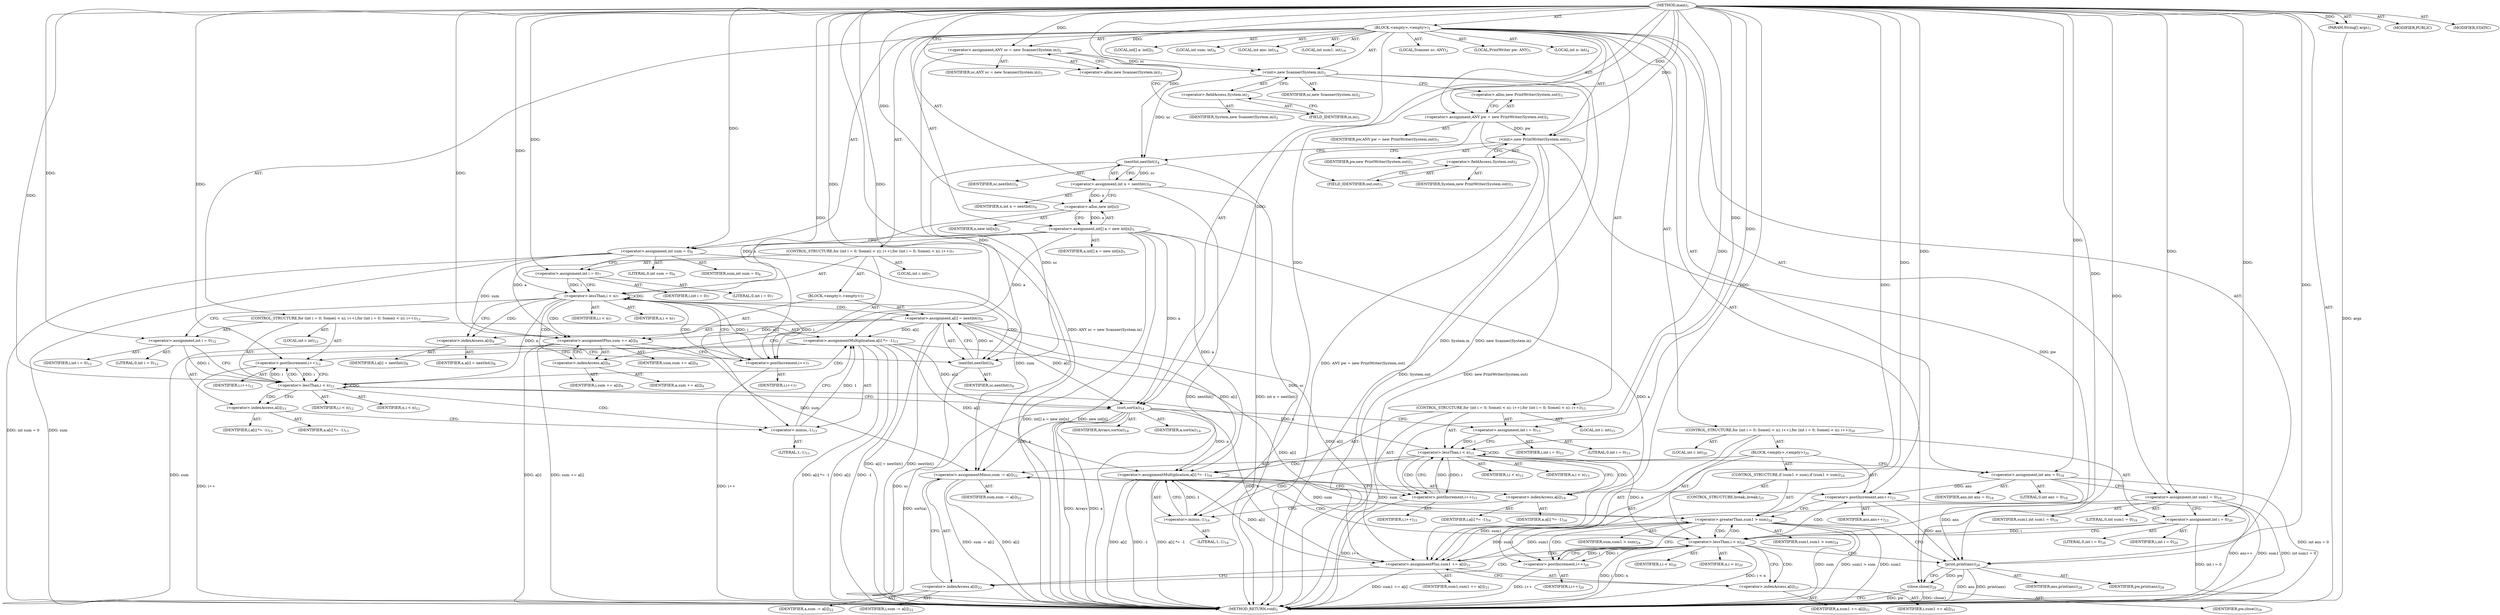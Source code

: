digraph "main" {  
"21" [label = <(METHOD,main)<SUB>1</SUB>> ]
"22" [label = <(PARAM,String[] args)<SUB>1</SUB>> ]
"23" [label = <(BLOCK,&lt;empty&gt;,&lt;empty&gt;)<SUB>1</SUB>> ]
"4" [label = <(LOCAL,Scanner sc: ANY)<SUB>2</SUB>> ]
"24" [label = <(&lt;operator&gt;.assignment,ANY sc = new Scanner(System.in))<SUB>2</SUB>> ]
"25" [label = <(IDENTIFIER,sc,ANY sc = new Scanner(System.in))<SUB>2</SUB>> ]
"26" [label = <(&lt;operator&gt;.alloc,new Scanner(System.in))<SUB>2</SUB>> ]
"27" [label = <(&lt;init&gt;,new Scanner(System.in))<SUB>2</SUB>> ]
"3" [label = <(IDENTIFIER,sc,new Scanner(System.in))<SUB>2</SUB>> ]
"28" [label = <(&lt;operator&gt;.fieldAccess,System.in)<SUB>2</SUB>> ]
"29" [label = <(IDENTIFIER,System,new Scanner(System.in))<SUB>2</SUB>> ]
"30" [label = <(FIELD_IDENTIFIER,in,in)<SUB>2</SUB>> ]
"6" [label = <(LOCAL,PrintWriter pw: ANY)<SUB>3</SUB>> ]
"31" [label = <(&lt;operator&gt;.assignment,ANY pw = new PrintWriter(System.out))<SUB>3</SUB>> ]
"32" [label = <(IDENTIFIER,pw,ANY pw = new PrintWriter(System.out))<SUB>3</SUB>> ]
"33" [label = <(&lt;operator&gt;.alloc,new PrintWriter(System.out))<SUB>3</SUB>> ]
"34" [label = <(&lt;init&gt;,new PrintWriter(System.out))<SUB>3</SUB>> ]
"5" [label = <(IDENTIFIER,pw,new PrintWriter(System.out))<SUB>3</SUB>> ]
"35" [label = <(&lt;operator&gt;.fieldAccess,System.out)<SUB>3</SUB>> ]
"36" [label = <(IDENTIFIER,System,new PrintWriter(System.out))<SUB>3</SUB>> ]
"37" [label = <(FIELD_IDENTIFIER,out,out)<SUB>3</SUB>> ]
"38" [label = <(LOCAL,int n: int)<SUB>4</SUB>> ]
"39" [label = <(&lt;operator&gt;.assignment,int n = nextInt())<SUB>4</SUB>> ]
"40" [label = <(IDENTIFIER,n,int n = nextInt())<SUB>4</SUB>> ]
"41" [label = <(nextInt,nextInt())<SUB>4</SUB>> ]
"42" [label = <(IDENTIFIER,sc,nextInt())<SUB>4</SUB>> ]
"43" [label = <(LOCAL,int[] a: int[])<SUB>5</SUB>> ]
"44" [label = <(&lt;operator&gt;.assignment,int[] a = new int[n])<SUB>5</SUB>> ]
"45" [label = <(IDENTIFIER,a,int[] a = new int[n])<SUB>5</SUB>> ]
"46" [label = <(&lt;operator&gt;.alloc,new int[n])> ]
"47" [label = <(IDENTIFIER,n,new int[n])<SUB>5</SUB>> ]
"48" [label = <(LOCAL,int sum: int)<SUB>6</SUB>> ]
"49" [label = <(&lt;operator&gt;.assignment,int sum = 0)<SUB>6</SUB>> ]
"50" [label = <(IDENTIFIER,sum,int sum = 0)<SUB>6</SUB>> ]
"51" [label = <(LITERAL,0,int sum = 0)<SUB>6</SUB>> ]
"52" [label = <(CONTROL_STRUCTURE,for (int i = 0; Some(i &lt; n); i++),for (int i = 0; Some(i &lt; n); i++))<SUB>7</SUB>> ]
"53" [label = <(LOCAL,int i: int)<SUB>7</SUB>> ]
"54" [label = <(&lt;operator&gt;.assignment,int i = 0)<SUB>7</SUB>> ]
"55" [label = <(IDENTIFIER,i,int i = 0)<SUB>7</SUB>> ]
"56" [label = <(LITERAL,0,int i = 0)<SUB>7</SUB>> ]
"57" [label = <(&lt;operator&gt;.lessThan,i &lt; n)<SUB>7</SUB>> ]
"58" [label = <(IDENTIFIER,i,i &lt; n)<SUB>7</SUB>> ]
"59" [label = <(IDENTIFIER,n,i &lt; n)<SUB>7</SUB>> ]
"60" [label = <(&lt;operator&gt;.postIncrement,i++)<SUB>7</SUB>> ]
"61" [label = <(IDENTIFIER,i,i++)<SUB>7</SUB>> ]
"62" [label = <(BLOCK,&lt;empty&gt;,&lt;empty&gt;)<SUB>7</SUB>> ]
"63" [label = <(&lt;operator&gt;.assignment,a[i] = nextInt())<SUB>8</SUB>> ]
"64" [label = <(&lt;operator&gt;.indexAccess,a[i])<SUB>8</SUB>> ]
"65" [label = <(IDENTIFIER,a,a[i] = nextInt())<SUB>8</SUB>> ]
"66" [label = <(IDENTIFIER,i,a[i] = nextInt())<SUB>8</SUB>> ]
"67" [label = <(nextInt,nextInt())<SUB>8</SUB>> ]
"68" [label = <(IDENTIFIER,sc,nextInt())<SUB>8</SUB>> ]
"69" [label = <(&lt;operator&gt;.assignmentPlus,sum += a[i])<SUB>9</SUB>> ]
"70" [label = <(IDENTIFIER,sum,sum += a[i])<SUB>9</SUB>> ]
"71" [label = <(&lt;operator&gt;.indexAccess,a[i])<SUB>9</SUB>> ]
"72" [label = <(IDENTIFIER,a,sum += a[i])<SUB>9</SUB>> ]
"73" [label = <(IDENTIFIER,i,sum += a[i])<SUB>9</SUB>> ]
"74" [label = <(CONTROL_STRUCTURE,for (int i = 0; Some(i &lt; n); i++),for (int i = 0; Some(i &lt; n); i++))<SUB>12</SUB>> ]
"75" [label = <(LOCAL,int i: int)<SUB>12</SUB>> ]
"76" [label = <(&lt;operator&gt;.assignment,int i = 0)<SUB>12</SUB>> ]
"77" [label = <(IDENTIFIER,i,int i = 0)<SUB>12</SUB>> ]
"78" [label = <(LITERAL,0,int i = 0)<SUB>12</SUB>> ]
"79" [label = <(&lt;operator&gt;.lessThan,i &lt; n)<SUB>12</SUB>> ]
"80" [label = <(IDENTIFIER,i,i &lt; n)<SUB>12</SUB>> ]
"81" [label = <(IDENTIFIER,n,i &lt; n)<SUB>12</SUB>> ]
"82" [label = <(&lt;operator&gt;.postIncrement,i++)<SUB>12</SUB>> ]
"83" [label = <(IDENTIFIER,i,i++)<SUB>12</SUB>> ]
"84" [label = <(&lt;operator&gt;.assignmentMultiplication,a[i] *= -1)<SUB>13</SUB>> ]
"85" [label = <(&lt;operator&gt;.indexAccess,a[i])<SUB>13</SUB>> ]
"86" [label = <(IDENTIFIER,a,a[i] *= -1)<SUB>13</SUB>> ]
"87" [label = <(IDENTIFIER,i,a[i] *= -1)<SUB>13</SUB>> ]
"88" [label = <(&lt;operator&gt;.minus,-1)<SUB>13</SUB>> ]
"89" [label = <(LITERAL,1,-1)<SUB>13</SUB>> ]
"90" [label = <(sort,sort(a))<SUB>14</SUB>> ]
"91" [label = <(IDENTIFIER,Arrays,sort(a))<SUB>14</SUB>> ]
"92" [label = <(IDENTIFIER,a,sort(a))<SUB>14</SUB>> ]
"93" [label = <(CONTROL_STRUCTURE,for (int i = 0; Some(i &lt; n); i++),for (int i = 0; Some(i &lt; n); i++))<SUB>15</SUB>> ]
"94" [label = <(LOCAL,int i: int)<SUB>15</SUB>> ]
"95" [label = <(&lt;operator&gt;.assignment,int i = 0)<SUB>15</SUB>> ]
"96" [label = <(IDENTIFIER,i,int i = 0)<SUB>15</SUB>> ]
"97" [label = <(LITERAL,0,int i = 0)<SUB>15</SUB>> ]
"98" [label = <(&lt;operator&gt;.lessThan,i &lt; n)<SUB>15</SUB>> ]
"99" [label = <(IDENTIFIER,i,i &lt; n)<SUB>15</SUB>> ]
"100" [label = <(IDENTIFIER,n,i &lt; n)<SUB>15</SUB>> ]
"101" [label = <(&lt;operator&gt;.postIncrement,i++)<SUB>15</SUB>> ]
"102" [label = <(IDENTIFIER,i,i++)<SUB>15</SUB>> ]
"103" [label = <(&lt;operator&gt;.assignmentMultiplication,a[i] *= -1)<SUB>16</SUB>> ]
"104" [label = <(&lt;operator&gt;.indexAccess,a[i])<SUB>16</SUB>> ]
"105" [label = <(IDENTIFIER,a,a[i] *= -1)<SUB>16</SUB>> ]
"106" [label = <(IDENTIFIER,i,a[i] *= -1)<SUB>16</SUB>> ]
"107" [label = <(&lt;operator&gt;.minus,-1)<SUB>16</SUB>> ]
"108" [label = <(LITERAL,1,-1)<SUB>16</SUB>> ]
"109" [label = <(LOCAL,int ans: int)<SUB>18</SUB>> ]
"110" [label = <(&lt;operator&gt;.assignment,int ans = 0)<SUB>18</SUB>> ]
"111" [label = <(IDENTIFIER,ans,int ans = 0)<SUB>18</SUB>> ]
"112" [label = <(LITERAL,0,int ans = 0)<SUB>18</SUB>> ]
"113" [label = <(LOCAL,int sum1: int)<SUB>19</SUB>> ]
"114" [label = <(&lt;operator&gt;.assignment,int sum1 = 0)<SUB>19</SUB>> ]
"115" [label = <(IDENTIFIER,sum1,int sum1 = 0)<SUB>19</SUB>> ]
"116" [label = <(LITERAL,0,int sum1 = 0)<SUB>19</SUB>> ]
"117" [label = <(CONTROL_STRUCTURE,for (int i = 0; Some(i &lt; n); i++),for (int i = 0; Some(i &lt; n); i++))<SUB>20</SUB>> ]
"118" [label = <(LOCAL,int i: int)<SUB>20</SUB>> ]
"119" [label = <(&lt;operator&gt;.assignment,int i = 0)<SUB>20</SUB>> ]
"120" [label = <(IDENTIFIER,i,int i = 0)<SUB>20</SUB>> ]
"121" [label = <(LITERAL,0,int i = 0)<SUB>20</SUB>> ]
"122" [label = <(&lt;operator&gt;.lessThan,i &lt; n)<SUB>20</SUB>> ]
"123" [label = <(IDENTIFIER,i,i &lt; n)<SUB>20</SUB>> ]
"124" [label = <(IDENTIFIER,n,i &lt; n)<SUB>20</SUB>> ]
"125" [label = <(&lt;operator&gt;.postIncrement,i++)<SUB>20</SUB>> ]
"126" [label = <(IDENTIFIER,i,i++)<SUB>20</SUB>> ]
"127" [label = <(BLOCK,&lt;empty&gt;,&lt;empty&gt;)<SUB>20</SUB>> ]
"128" [label = <(&lt;operator&gt;.assignmentPlus,sum1 += a[i])<SUB>21</SUB>> ]
"129" [label = <(IDENTIFIER,sum1,sum1 += a[i])<SUB>21</SUB>> ]
"130" [label = <(&lt;operator&gt;.indexAccess,a[i])<SUB>21</SUB>> ]
"131" [label = <(IDENTIFIER,a,sum1 += a[i])<SUB>21</SUB>> ]
"132" [label = <(IDENTIFIER,i,sum1 += a[i])<SUB>21</SUB>> ]
"133" [label = <(&lt;operator&gt;.assignmentMinus,sum -= a[i])<SUB>22</SUB>> ]
"134" [label = <(IDENTIFIER,sum,sum -= a[i])<SUB>22</SUB>> ]
"135" [label = <(&lt;operator&gt;.indexAccess,a[i])<SUB>22</SUB>> ]
"136" [label = <(IDENTIFIER,a,sum -= a[i])<SUB>22</SUB>> ]
"137" [label = <(IDENTIFIER,i,sum -= a[i])<SUB>22</SUB>> ]
"138" [label = <(&lt;operator&gt;.postIncrement,ans++)<SUB>23</SUB>> ]
"139" [label = <(IDENTIFIER,ans,ans++)<SUB>23</SUB>> ]
"140" [label = <(CONTROL_STRUCTURE,if (sum1 &gt; sum),if (sum1 &gt; sum))<SUB>24</SUB>> ]
"141" [label = <(&lt;operator&gt;.greaterThan,sum1 &gt; sum)<SUB>24</SUB>> ]
"142" [label = <(IDENTIFIER,sum1,sum1 &gt; sum)<SUB>24</SUB>> ]
"143" [label = <(IDENTIFIER,sum,sum1 &gt; sum)<SUB>24</SUB>> ]
"144" [label = <(CONTROL_STRUCTURE,break;,break;)<SUB>25</SUB>> ]
"145" [label = <(print,print(ans))<SUB>28</SUB>> ]
"146" [label = <(IDENTIFIER,pw,print(ans))<SUB>28</SUB>> ]
"147" [label = <(IDENTIFIER,ans,print(ans))<SUB>28</SUB>> ]
"148" [label = <(close,close())<SUB>29</SUB>> ]
"149" [label = <(IDENTIFIER,pw,close())<SUB>29</SUB>> ]
"150" [label = <(MODIFIER,PUBLIC)> ]
"151" [label = <(MODIFIER,STATIC)> ]
"152" [label = <(METHOD_RETURN,void)<SUB>1</SUB>> ]
  "21" -> "22"  [ label = "AST: "] 
  "21" -> "23"  [ label = "AST: "] 
  "21" -> "150"  [ label = "AST: "] 
  "21" -> "151"  [ label = "AST: "] 
  "21" -> "152"  [ label = "AST: "] 
  "23" -> "4"  [ label = "AST: "] 
  "23" -> "24"  [ label = "AST: "] 
  "23" -> "27"  [ label = "AST: "] 
  "23" -> "6"  [ label = "AST: "] 
  "23" -> "31"  [ label = "AST: "] 
  "23" -> "34"  [ label = "AST: "] 
  "23" -> "38"  [ label = "AST: "] 
  "23" -> "39"  [ label = "AST: "] 
  "23" -> "43"  [ label = "AST: "] 
  "23" -> "44"  [ label = "AST: "] 
  "23" -> "48"  [ label = "AST: "] 
  "23" -> "49"  [ label = "AST: "] 
  "23" -> "52"  [ label = "AST: "] 
  "23" -> "74"  [ label = "AST: "] 
  "23" -> "90"  [ label = "AST: "] 
  "23" -> "93"  [ label = "AST: "] 
  "23" -> "109"  [ label = "AST: "] 
  "23" -> "110"  [ label = "AST: "] 
  "23" -> "113"  [ label = "AST: "] 
  "23" -> "114"  [ label = "AST: "] 
  "23" -> "117"  [ label = "AST: "] 
  "23" -> "145"  [ label = "AST: "] 
  "23" -> "148"  [ label = "AST: "] 
  "24" -> "25"  [ label = "AST: "] 
  "24" -> "26"  [ label = "AST: "] 
  "27" -> "3"  [ label = "AST: "] 
  "27" -> "28"  [ label = "AST: "] 
  "28" -> "29"  [ label = "AST: "] 
  "28" -> "30"  [ label = "AST: "] 
  "31" -> "32"  [ label = "AST: "] 
  "31" -> "33"  [ label = "AST: "] 
  "34" -> "5"  [ label = "AST: "] 
  "34" -> "35"  [ label = "AST: "] 
  "35" -> "36"  [ label = "AST: "] 
  "35" -> "37"  [ label = "AST: "] 
  "39" -> "40"  [ label = "AST: "] 
  "39" -> "41"  [ label = "AST: "] 
  "41" -> "42"  [ label = "AST: "] 
  "44" -> "45"  [ label = "AST: "] 
  "44" -> "46"  [ label = "AST: "] 
  "46" -> "47"  [ label = "AST: "] 
  "49" -> "50"  [ label = "AST: "] 
  "49" -> "51"  [ label = "AST: "] 
  "52" -> "53"  [ label = "AST: "] 
  "52" -> "54"  [ label = "AST: "] 
  "52" -> "57"  [ label = "AST: "] 
  "52" -> "60"  [ label = "AST: "] 
  "52" -> "62"  [ label = "AST: "] 
  "54" -> "55"  [ label = "AST: "] 
  "54" -> "56"  [ label = "AST: "] 
  "57" -> "58"  [ label = "AST: "] 
  "57" -> "59"  [ label = "AST: "] 
  "60" -> "61"  [ label = "AST: "] 
  "62" -> "63"  [ label = "AST: "] 
  "62" -> "69"  [ label = "AST: "] 
  "63" -> "64"  [ label = "AST: "] 
  "63" -> "67"  [ label = "AST: "] 
  "64" -> "65"  [ label = "AST: "] 
  "64" -> "66"  [ label = "AST: "] 
  "67" -> "68"  [ label = "AST: "] 
  "69" -> "70"  [ label = "AST: "] 
  "69" -> "71"  [ label = "AST: "] 
  "71" -> "72"  [ label = "AST: "] 
  "71" -> "73"  [ label = "AST: "] 
  "74" -> "75"  [ label = "AST: "] 
  "74" -> "76"  [ label = "AST: "] 
  "74" -> "79"  [ label = "AST: "] 
  "74" -> "82"  [ label = "AST: "] 
  "74" -> "84"  [ label = "AST: "] 
  "76" -> "77"  [ label = "AST: "] 
  "76" -> "78"  [ label = "AST: "] 
  "79" -> "80"  [ label = "AST: "] 
  "79" -> "81"  [ label = "AST: "] 
  "82" -> "83"  [ label = "AST: "] 
  "84" -> "85"  [ label = "AST: "] 
  "84" -> "88"  [ label = "AST: "] 
  "85" -> "86"  [ label = "AST: "] 
  "85" -> "87"  [ label = "AST: "] 
  "88" -> "89"  [ label = "AST: "] 
  "90" -> "91"  [ label = "AST: "] 
  "90" -> "92"  [ label = "AST: "] 
  "93" -> "94"  [ label = "AST: "] 
  "93" -> "95"  [ label = "AST: "] 
  "93" -> "98"  [ label = "AST: "] 
  "93" -> "101"  [ label = "AST: "] 
  "93" -> "103"  [ label = "AST: "] 
  "95" -> "96"  [ label = "AST: "] 
  "95" -> "97"  [ label = "AST: "] 
  "98" -> "99"  [ label = "AST: "] 
  "98" -> "100"  [ label = "AST: "] 
  "101" -> "102"  [ label = "AST: "] 
  "103" -> "104"  [ label = "AST: "] 
  "103" -> "107"  [ label = "AST: "] 
  "104" -> "105"  [ label = "AST: "] 
  "104" -> "106"  [ label = "AST: "] 
  "107" -> "108"  [ label = "AST: "] 
  "110" -> "111"  [ label = "AST: "] 
  "110" -> "112"  [ label = "AST: "] 
  "114" -> "115"  [ label = "AST: "] 
  "114" -> "116"  [ label = "AST: "] 
  "117" -> "118"  [ label = "AST: "] 
  "117" -> "119"  [ label = "AST: "] 
  "117" -> "122"  [ label = "AST: "] 
  "117" -> "125"  [ label = "AST: "] 
  "117" -> "127"  [ label = "AST: "] 
  "119" -> "120"  [ label = "AST: "] 
  "119" -> "121"  [ label = "AST: "] 
  "122" -> "123"  [ label = "AST: "] 
  "122" -> "124"  [ label = "AST: "] 
  "125" -> "126"  [ label = "AST: "] 
  "127" -> "128"  [ label = "AST: "] 
  "127" -> "133"  [ label = "AST: "] 
  "127" -> "138"  [ label = "AST: "] 
  "127" -> "140"  [ label = "AST: "] 
  "128" -> "129"  [ label = "AST: "] 
  "128" -> "130"  [ label = "AST: "] 
  "130" -> "131"  [ label = "AST: "] 
  "130" -> "132"  [ label = "AST: "] 
  "133" -> "134"  [ label = "AST: "] 
  "133" -> "135"  [ label = "AST: "] 
  "135" -> "136"  [ label = "AST: "] 
  "135" -> "137"  [ label = "AST: "] 
  "138" -> "139"  [ label = "AST: "] 
  "140" -> "141"  [ label = "AST: "] 
  "140" -> "144"  [ label = "AST: "] 
  "141" -> "142"  [ label = "AST: "] 
  "141" -> "143"  [ label = "AST: "] 
  "145" -> "146"  [ label = "AST: "] 
  "145" -> "147"  [ label = "AST: "] 
  "148" -> "149"  [ label = "AST: "] 
  "24" -> "30"  [ label = "CFG: "] 
  "27" -> "33"  [ label = "CFG: "] 
  "31" -> "37"  [ label = "CFG: "] 
  "34" -> "41"  [ label = "CFG: "] 
  "39" -> "46"  [ label = "CFG: "] 
  "44" -> "49"  [ label = "CFG: "] 
  "49" -> "54"  [ label = "CFG: "] 
  "90" -> "95"  [ label = "CFG: "] 
  "110" -> "114"  [ label = "CFG: "] 
  "114" -> "119"  [ label = "CFG: "] 
  "145" -> "148"  [ label = "CFG: "] 
  "148" -> "152"  [ label = "CFG: "] 
  "26" -> "24"  [ label = "CFG: "] 
  "28" -> "27"  [ label = "CFG: "] 
  "33" -> "31"  [ label = "CFG: "] 
  "35" -> "34"  [ label = "CFG: "] 
  "41" -> "39"  [ label = "CFG: "] 
  "46" -> "44"  [ label = "CFG: "] 
  "54" -> "57"  [ label = "CFG: "] 
  "57" -> "64"  [ label = "CFG: "] 
  "57" -> "76"  [ label = "CFG: "] 
  "60" -> "57"  [ label = "CFG: "] 
  "76" -> "79"  [ label = "CFG: "] 
  "79" -> "85"  [ label = "CFG: "] 
  "79" -> "90"  [ label = "CFG: "] 
  "82" -> "79"  [ label = "CFG: "] 
  "84" -> "82"  [ label = "CFG: "] 
  "95" -> "98"  [ label = "CFG: "] 
  "98" -> "104"  [ label = "CFG: "] 
  "98" -> "110"  [ label = "CFG: "] 
  "101" -> "98"  [ label = "CFG: "] 
  "103" -> "101"  [ label = "CFG: "] 
  "119" -> "122"  [ label = "CFG: "] 
  "122" -> "130"  [ label = "CFG: "] 
  "122" -> "145"  [ label = "CFG: "] 
  "125" -> "122"  [ label = "CFG: "] 
  "30" -> "28"  [ label = "CFG: "] 
  "37" -> "35"  [ label = "CFG: "] 
  "63" -> "71"  [ label = "CFG: "] 
  "69" -> "60"  [ label = "CFG: "] 
  "85" -> "88"  [ label = "CFG: "] 
  "88" -> "84"  [ label = "CFG: "] 
  "104" -> "107"  [ label = "CFG: "] 
  "107" -> "103"  [ label = "CFG: "] 
  "128" -> "135"  [ label = "CFG: "] 
  "133" -> "138"  [ label = "CFG: "] 
  "138" -> "141"  [ label = "CFG: "] 
  "64" -> "67"  [ label = "CFG: "] 
  "67" -> "63"  [ label = "CFG: "] 
  "71" -> "69"  [ label = "CFG: "] 
  "130" -> "128"  [ label = "CFG: "] 
  "135" -> "133"  [ label = "CFG: "] 
  "141" -> "145"  [ label = "CFG: "] 
  "141" -> "125"  [ label = "CFG: "] 
  "21" -> "26"  [ label = "CFG: "] 
  "22" -> "152"  [ label = "DDG: args"] 
  "24" -> "152"  [ label = "DDG: ANY sc = new Scanner(System.in)"] 
  "27" -> "152"  [ label = "DDG: System.in"] 
  "27" -> "152"  [ label = "DDG: new Scanner(System.in)"] 
  "31" -> "152"  [ label = "DDG: ANY pw = new PrintWriter(System.out)"] 
  "34" -> "152"  [ label = "DDG: System.out"] 
  "34" -> "152"  [ label = "DDG: new PrintWriter(System.out)"] 
  "41" -> "152"  [ label = "DDG: sc"] 
  "39" -> "152"  [ label = "DDG: nextInt()"] 
  "39" -> "152"  [ label = "DDG: int n = nextInt()"] 
  "44" -> "152"  [ label = "DDG: new int[n]"] 
  "44" -> "152"  [ label = "DDG: int[] a = new int[n]"] 
  "49" -> "152"  [ label = "DDG: sum"] 
  "49" -> "152"  [ label = "DDG: int sum = 0"] 
  "90" -> "152"  [ label = "DDG: a"] 
  "90" -> "152"  [ label = "DDG: sort(a)"] 
  "110" -> "152"  [ label = "DDG: int ans = 0"] 
  "114" -> "152"  [ label = "DDG: sum1"] 
  "114" -> "152"  [ label = "DDG: int sum1 = 0"] 
  "119" -> "152"  [ label = "DDG: int i = 0"] 
  "122" -> "152"  [ label = "DDG: i"] 
  "122" -> "152"  [ label = "DDG: n"] 
  "122" -> "152"  [ label = "DDG: i &lt; n"] 
  "128" -> "152"  [ label = "DDG: sum1 += a[i]"] 
  "133" -> "152"  [ label = "DDG: a[i]"] 
  "133" -> "152"  [ label = "DDG: sum -= a[i]"] 
  "138" -> "152"  [ label = "DDG: ans++"] 
  "141" -> "152"  [ label = "DDG: sum1"] 
  "141" -> "152"  [ label = "DDG: sum"] 
  "141" -> "152"  [ label = "DDG: sum1 &gt; sum"] 
  "125" -> "152"  [ label = "DDG: i++"] 
  "145" -> "152"  [ label = "DDG: ans"] 
  "145" -> "152"  [ label = "DDG: print(ans)"] 
  "148" -> "152"  [ label = "DDG: pw"] 
  "148" -> "152"  [ label = "DDG: close()"] 
  "103" -> "152"  [ label = "DDG: a[i]"] 
  "103" -> "152"  [ label = "DDG: -1"] 
  "103" -> "152"  [ label = "DDG: a[i] *= -1"] 
  "101" -> "152"  [ label = "DDG: i++"] 
  "84" -> "152"  [ label = "DDG: a[i]"] 
  "84" -> "152"  [ label = "DDG: -1"] 
  "84" -> "152"  [ label = "DDG: a[i] *= -1"] 
  "82" -> "152"  [ label = "DDG: i++"] 
  "67" -> "152"  [ label = "DDG: sc"] 
  "63" -> "152"  [ label = "DDG: nextInt()"] 
  "63" -> "152"  [ label = "DDG: a[i] = nextInt()"] 
  "69" -> "152"  [ label = "DDG: sum"] 
  "69" -> "152"  [ label = "DDG: a[i]"] 
  "69" -> "152"  [ label = "DDG: sum += a[i]"] 
  "60" -> "152"  [ label = "DDG: i++"] 
  "90" -> "152"  [ label = "DDG: Arrays"] 
  "21" -> "22"  [ label = "DDG: "] 
  "21" -> "24"  [ label = "DDG: "] 
  "21" -> "31"  [ label = "DDG: "] 
  "41" -> "39"  [ label = "DDG: sc"] 
  "46" -> "44"  [ label = "DDG: n"] 
  "21" -> "49"  [ label = "DDG: "] 
  "21" -> "110"  [ label = "DDG: "] 
  "21" -> "114"  [ label = "DDG: "] 
  "24" -> "27"  [ label = "DDG: sc"] 
  "21" -> "27"  [ label = "DDG: "] 
  "31" -> "34"  [ label = "DDG: pw"] 
  "21" -> "34"  [ label = "DDG: "] 
  "21" -> "54"  [ label = "DDG: "] 
  "21" -> "76"  [ label = "DDG: "] 
  "88" -> "84"  [ label = "DDG: 1"] 
  "21" -> "90"  [ label = "DDG: "] 
  "44" -> "90"  [ label = "DDG: a"] 
  "84" -> "90"  [ label = "DDG: a[i]"] 
  "63" -> "90"  [ label = "DDG: a[i]"] 
  "21" -> "95"  [ label = "DDG: "] 
  "107" -> "103"  [ label = "DDG: 1"] 
  "21" -> "119"  [ label = "DDG: "] 
  "34" -> "145"  [ label = "DDG: pw"] 
  "21" -> "145"  [ label = "DDG: "] 
  "110" -> "145"  [ label = "DDG: ans"] 
  "138" -> "145"  [ label = "DDG: ans"] 
  "145" -> "148"  [ label = "DDG: pw"] 
  "21" -> "148"  [ label = "DDG: "] 
  "27" -> "41"  [ label = "DDG: sc"] 
  "21" -> "41"  [ label = "DDG: "] 
  "39" -> "46"  [ label = "DDG: n"] 
  "21" -> "46"  [ label = "DDG: "] 
  "54" -> "57"  [ label = "DDG: i"] 
  "60" -> "57"  [ label = "DDG: i"] 
  "21" -> "57"  [ label = "DDG: "] 
  "46" -> "57"  [ label = "DDG: n"] 
  "57" -> "60"  [ label = "DDG: i"] 
  "21" -> "60"  [ label = "DDG: "] 
  "67" -> "63"  [ label = "DDG: sc"] 
  "44" -> "69"  [ label = "DDG: a"] 
  "63" -> "69"  [ label = "DDG: a[i]"] 
  "76" -> "79"  [ label = "DDG: i"] 
  "82" -> "79"  [ label = "DDG: i"] 
  "21" -> "79"  [ label = "DDG: "] 
  "57" -> "79"  [ label = "DDG: n"] 
  "79" -> "82"  [ label = "DDG: i"] 
  "21" -> "82"  [ label = "DDG: "] 
  "44" -> "84"  [ label = "DDG: a"] 
  "63" -> "84"  [ label = "DDG: a[i]"] 
  "95" -> "98"  [ label = "DDG: i"] 
  "101" -> "98"  [ label = "DDG: i"] 
  "21" -> "98"  [ label = "DDG: "] 
  "79" -> "98"  [ label = "DDG: n"] 
  "98" -> "101"  [ label = "DDG: i"] 
  "21" -> "101"  [ label = "DDG: "] 
  "90" -> "103"  [ label = "DDG: a"] 
  "84" -> "103"  [ label = "DDG: a[i]"] 
  "44" -> "103"  [ label = "DDG: a"] 
  "63" -> "103"  [ label = "DDG: a[i]"] 
  "119" -> "122"  [ label = "DDG: i"] 
  "125" -> "122"  [ label = "DDG: i"] 
  "21" -> "122"  [ label = "DDG: "] 
  "98" -> "122"  [ label = "DDG: n"] 
  "122" -> "125"  [ label = "DDG: i"] 
  "21" -> "125"  [ label = "DDG: "] 
  "90" -> "128"  [ label = "DDG: a"] 
  "103" -> "128"  [ label = "DDG: a[i]"] 
  "84" -> "128"  [ label = "DDG: a[i]"] 
  "44" -> "128"  [ label = "DDG: a"] 
  "63" -> "128"  [ label = "DDG: a[i]"] 
  "90" -> "133"  [ label = "DDG: a"] 
  "49" -> "69"  [ label = "DDG: sum"] 
  "21" -> "69"  [ label = "DDG: "] 
  "21" -> "88"  [ label = "DDG: "] 
  "21" -> "107"  [ label = "DDG: "] 
  "114" -> "128"  [ label = "DDG: sum1"] 
  "141" -> "128"  [ label = "DDG: sum1"] 
  "21" -> "128"  [ label = "DDG: "] 
  "49" -> "133"  [ label = "DDG: sum"] 
  "141" -> "133"  [ label = "DDG: sum"] 
  "69" -> "133"  [ label = "DDG: sum"] 
  "21" -> "133"  [ label = "DDG: "] 
  "110" -> "138"  [ label = "DDG: ans"] 
  "21" -> "138"  [ label = "DDG: "] 
  "41" -> "67"  [ label = "DDG: sc"] 
  "21" -> "67"  [ label = "DDG: "] 
  "128" -> "141"  [ label = "DDG: sum1"] 
  "21" -> "141"  [ label = "DDG: "] 
  "133" -> "141"  [ label = "DDG: sum"] 
  "57" -> "60"  [ label = "CDG: "] 
  "57" -> "64"  [ label = "CDG: "] 
  "57" -> "57"  [ label = "CDG: "] 
  "57" -> "69"  [ label = "CDG: "] 
  "57" -> "67"  [ label = "CDG: "] 
  "57" -> "71"  [ label = "CDG: "] 
  "57" -> "63"  [ label = "CDG: "] 
  "79" -> "84"  [ label = "CDG: "] 
  "79" -> "85"  [ label = "CDG: "] 
  "79" -> "82"  [ label = "CDG: "] 
  "79" -> "79"  [ label = "CDG: "] 
  "79" -> "88"  [ label = "CDG: "] 
  "98" -> "107"  [ label = "CDG: "] 
  "98" -> "98"  [ label = "CDG: "] 
  "98" -> "103"  [ label = "CDG: "] 
  "98" -> "104"  [ label = "CDG: "] 
  "98" -> "101"  [ label = "CDG: "] 
  "122" -> "141"  [ label = "CDG: "] 
  "122" -> "128"  [ label = "CDG: "] 
  "122" -> "138"  [ label = "CDG: "] 
  "122" -> "130"  [ label = "CDG: "] 
  "122" -> "135"  [ label = "CDG: "] 
  "122" -> "133"  [ label = "CDG: "] 
  "141" -> "122"  [ label = "CDG: "] 
  "141" -> "125"  [ label = "CDG: "] 
}
